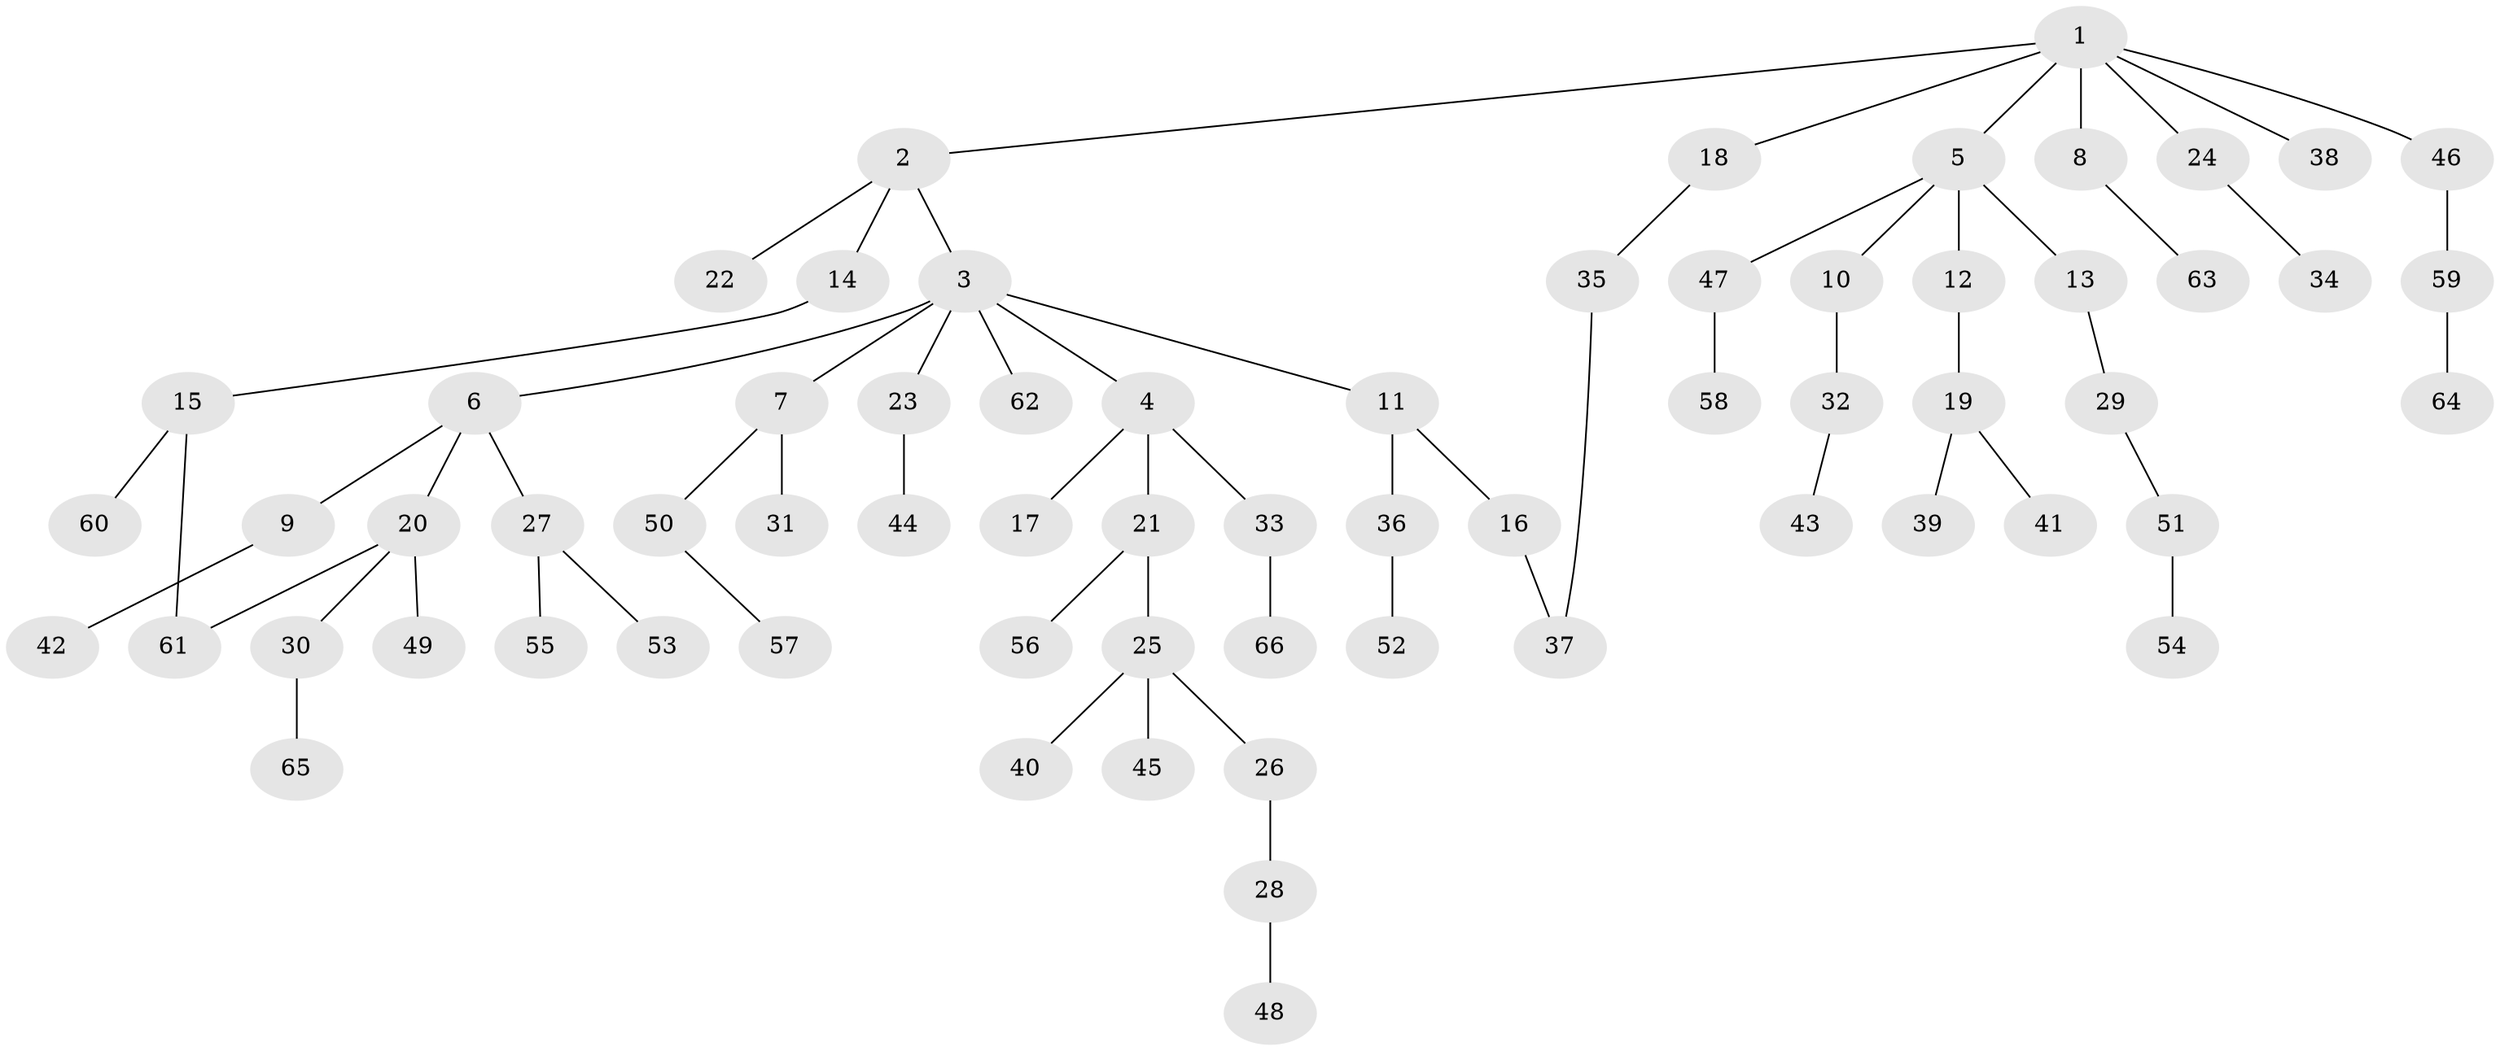 // coarse degree distribution, {7: 0.047619047619047616, 3: 0.14285714285714285, 5: 0.023809523809523808, 4: 0.023809523809523808, 1: 0.4523809523809524, 2: 0.30952380952380953}
// Generated by graph-tools (version 1.1) at 2025/51/02/27/25 19:51:39]
// undirected, 66 vertices, 67 edges
graph export_dot {
graph [start="1"]
  node [color=gray90,style=filled];
  1;
  2;
  3;
  4;
  5;
  6;
  7;
  8;
  9;
  10;
  11;
  12;
  13;
  14;
  15;
  16;
  17;
  18;
  19;
  20;
  21;
  22;
  23;
  24;
  25;
  26;
  27;
  28;
  29;
  30;
  31;
  32;
  33;
  34;
  35;
  36;
  37;
  38;
  39;
  40;
  41;
  42;
  43;
  44;
  45;
  46;
  47;
  48;
  49;
  50;
  51;
  52;
  53;
  54;
  55;
  56;
  57;
  58;
  59;
  60;
  61;
  62;
  63;
  64;
  65;
  66;
  1 -- 2;
  1 -- 5;
  1 -- 8;
  1 -- 18;
  1 -- 24;
  1 -- 38;
  1 -- 46;
  2 -- 3;
  2 -- 14;
  2 -- 22;
  3 -- 4;
  3 -- 6;
  3 -- 7;
  3 -- 11;
  3 -- 23;
  3 -- 62;
  4 -- 17;
  4 -- 21;
  4 -- 33;
  5 -- 10;
  5 -- 12;
  5 -- 13;
  5 -- 47;
  6 -- 9;
  6 -- 20;
  6 -- 27;
  7 -- 31;
  7 -- 50;
  8 -- 63;
  9 -- 42;
  10 -- 32;
  11 -- 16;
  11 -- 36;
  12 -- 19;
  13 -- 29;
  14 -- 15;
  15 -- 60;
  15 -- 61;
  16 -- 37;
  18 -- 35;
  19 -- 39;
  19 -- 41;
  20 -- 30;
  20 -- 49;
  20 -- 61;
  21 -- 25;
  21 -- 56;
  23 -- 44;
  24 -- 34;
  25 -- 26;
  25 -- 40;
  25 -- 45;
  26 -- 28;
  27 -- 53;
  27 -- 55;
  28 -- 48;
  29 -- 51;
  30 -- 65;
  32 -- 43;
  33 -- 66;
  35 -- 37;
  36 -- 52;
  46 -- 59;
  47 -- 58;
  50 -- 57;
  51 -- 54;
  59 -- 64;
}
